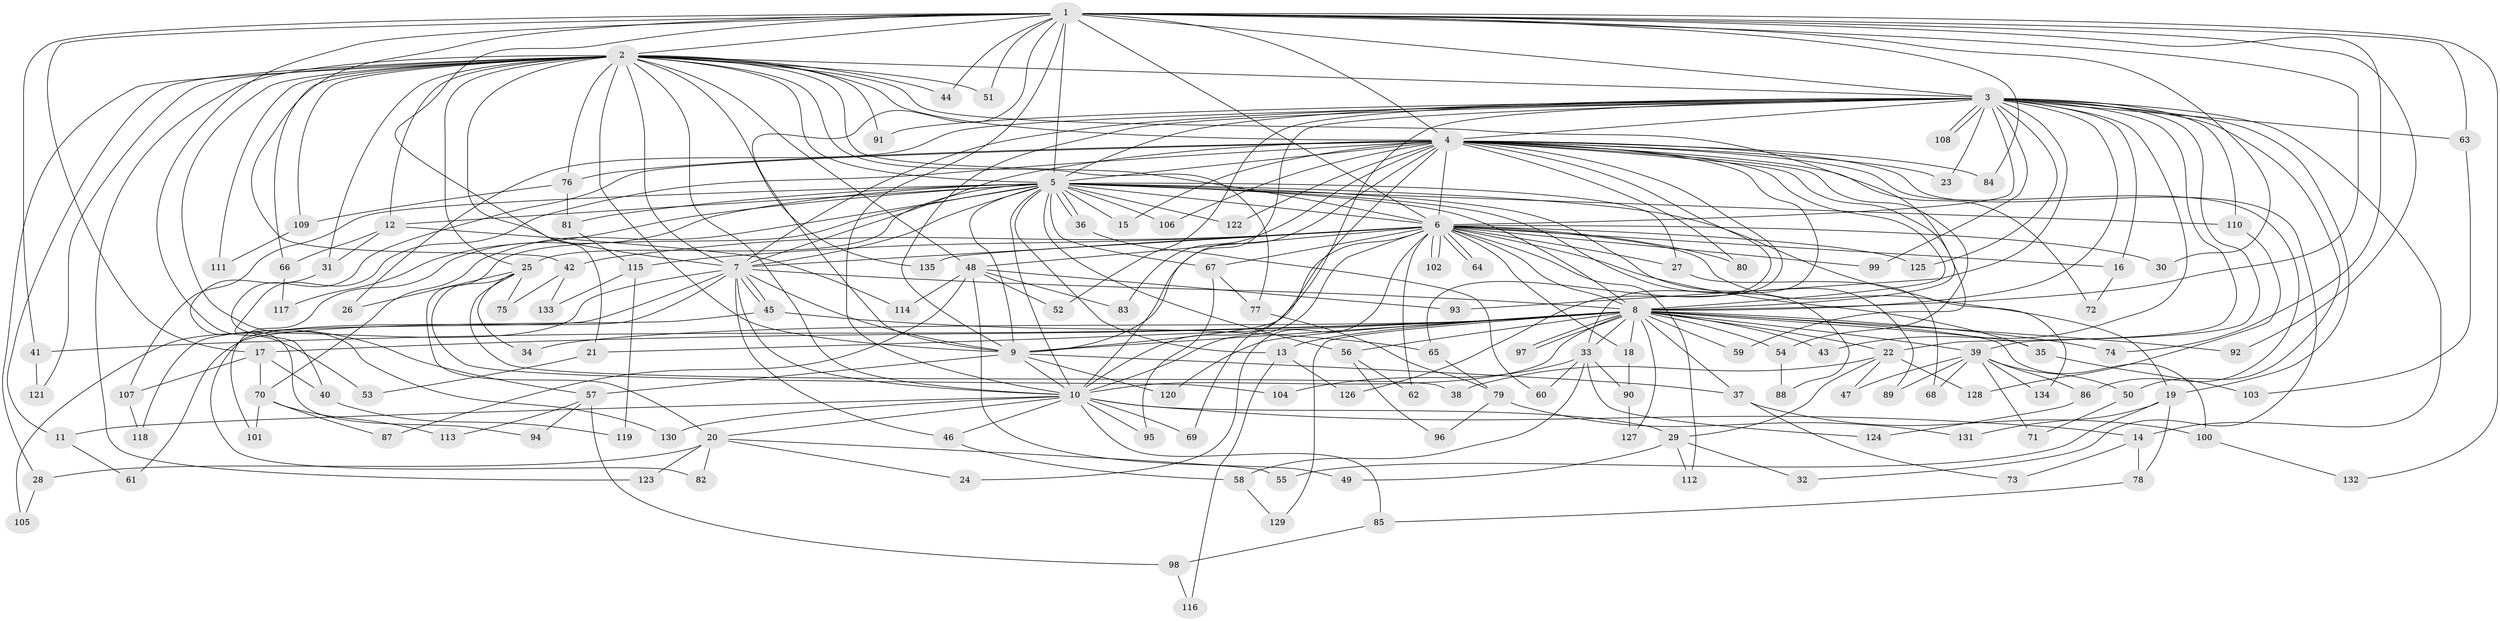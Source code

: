 // coarse degree distribution, {22: 0.009345794392523364, 26: 0.028037383177570093, 30: 0.009345794392523364, 28: 0.009345794392523364, 14: 0.018691588785046728, 29: 0.009345794392523364, 18: 0.009345794392523364, 3: 0.17757009345794392, 5: 0.04672897196261682, 4: 0.09345794392523364, 2: 0.5233644859813084, 7: 0.018691588785046728, 6: 0.009345794392523364, 8: 0.028037383177570093, 1: 0.009345794392523364}
// Generated by graph-tools (version 1.1) at 2025/51/02/27/25 19:51:43]
// undirected, 135 vertices, 295 edges
graph export_dot {
graph [start="1"]
  node [color=gray90,style=filled];
  1;
  2;
  3;
  4;
  5;
  6;
  7;
  8;
  9;
  10;
  11;
  12;
  13;
  14;
  15;
  16;
  17;
  18;
  19;
  20;
  21;
  22;
  23;
  24;
  25;
  26;
  27;
  28;
  29;
  30;
  31;
  32;
  33;
  34;
  35;
  36;
  37;
  38;
  39;
  40;
  41;
  42;
  43;
  44;
  45;
  46;
  47;
  48;
  49;
  50;
  51;
  52;
  53;
  54;
  55;
  56;
  57;
  58;
  59;
  60;
  61;
  62;
  63;
  64;
  65;
  66;
  67;
  68;
  69;
  70;
  71;
  72;
  73;
  74;
  75;
  76;
  77;
  78;
  79;
  80;
  81;
  82;
  83;
  84;
  85;
  86;
  87;
  88;
  89;
  90;
  91;
  92;
  93;
  94;
  95;
  96;
  97;
  98;
  99;
  100;
  101;
  102;
  103;
  104;
  105;
  106;
  107;
  108;
  109;
  110;
  111;
  112;
  113;
  114;
  115;
  116;
  117;
  118;
  119;
  120;
  121;
  122;
  123;
  124;
  125;
  126;
  127;
  128;
  129;
  130;
  131;
  132;
  133;
  134;
  135;
  1 -- 2;
  1 -- 3;
  1 -- 4;
  1 -- 5;
  1 -- 6;
  1 -- 7;
  1 -- 8;
  1 -- 9;
  1 -- 10;
  1 -- 17;
  1 -- 30;
  1 -- 41;
  1 -- 42;
  1 -- 44;
  1 -- 51;
  1 -- 53;
  1 -- 63;
  1 -- 74;
  1 -- 84;
  1 -- 92;
  1 -- 132;
  2 -- 3;
  2 -- 4;
  2 -- 5;
  2 -- 6;
  2 -- 7;
  2 -- 8;
  2 -- 9;
  2 -- 10;
  2 -- 11;
  2 -- 12;
  2 -- 21;
  2 -- 25;
  2 -- 28;
  2 -- 31;
  2 -- 44;
  2 -- 48;
  2 -- 51;
  2 -- 66;
  2 -- 76;
  2 -- 77;
  2 -- 91;
  2 -- 109;
  2 -- 111;
  2 -- 121;
  2 -- 123;
  2 -- 130;
  2 -- 135;
  3 -- 4;
  3 -- 5;
  3 -- 6;
  3 -- 7;
  3 -- 8;
  3 -- 9;
  3 -- 10;
  3 -- 14;
  3 -- 16;
  3 -- 19;
  3 -- 22;
  3 -- 23;
  3 -- 26;
  3 -- 39;
  3 -- 43;
  3 -- 50;
  3 -- 52;
  3 -- 63;
  3 -- 69;
  3 -- 91;
  3 -- 93;
  3 -- 99;
  3 -- 108;
  3 -- 108;
  3 -- 110;
  3 -- 125;
  4 -- 5;
  4 -- 6;
  4 -- 7;
  4 -- 8;
  4 -- 9;
  4 -- 10;
  4 -- 15;
  4 -- 23;
  4 -- 32;
  4 -- 33;
  4 -- 40;
  4 -- 54;
  4 -- 57;
  4 -- 59;
  4 -- 65;
  4 -- 72;
  4 -- 76;
  4 -- 80;
  4 -- 83;
  4 -- 84;
  4 -- 86;
  4 -- 106;
  4 -- 122;
  4 -- 126;
  5 -- 6;
  5 -- 7;
  5 -- 8;
  5 -- 9;
  5 -- 10;
  5 -- 12;
  5 -- 13;
  5 -- 15;
  5 -- 20;
  5 -- 25;
  5 -- 27;
  5 -- 36;
  5 -- 36;
  5 -- 56;
  5 -- 67;
  5 -- 70;
  5 -- 81;
  5 -- 88;
  5 -- 89;
  5 -- 101;
  5 -- 106;
  5 -- 107;
  5 -- 110;
  5 -- 117;
  5 -- 122;
  5 -- 134;
  6 -- 7;
  6 -- 8;
  6 -- 9;
  6 -- 10;
  6 -- 16;
  6 -- 18;
  6 -- 19;
  6 -- 24;
  6 -- 27;
  6 -- 30;
  6 -- 35;
  6 -- 42;
  6 -- 48;
  6 -- 62;
  6 -- 64;
  6 -- 64;
  6 -- 67;
  6 -- 80;
  6 -- 99;
  6 -- 102;
  6 -- 102;
  6 -- 112;
  6 -- 115;
  6 -- 125;
  6 -- 135;
  7 -- 8;
  7 -- 9;
  7 -- 10;
  7 -- 45;
  7 -- 45;
  7 -- 46;
  7 -- 82;
  7 -- 105;
  7 -- 118;
  8 -- 9;
  8 -- 10;
  8 -- 13;
  8 -- 17;
  8 -- 18;
  8 -- 21;
  8 -- 22;
  8 -- 33;
  8 -- 34;
  8 -- 35;
  8 -- 37;
  8 -- 39;
  8 -- 41;
  8 -- 43;
  8 -- 54;
  8 -- 56;
  8 -- 59;
  8 -- 74;
  8 -- 92;
  8 -- 97;
  8 -- 97;
  8 -- 100;
  8 -- 120;
  8 -- 127;
  8 -- 129;
  9 -- 10;
  9 -- 37;
  9 -- 57;
  9 -- 120;
  10 -- 11;
  10 -- 14;
  10 -- 20;
  10 -- 29;
  10 -- 46;
  10 -- 69;
  10 -- 85;
  10 -- 95;
  10 -- 130;
  11 -- 61;
  12 -- 31;
  12 -- 66;
  12 -- 114;
  13 -- 116;
  13 -- 126;
  14 -- 73;
  14 -- 78;
  16 -- 72;
  17 -- 40;
  17 -- 70;
  17 -- 107;
  18 -- 90;
  19 -- 55;
  19 -- 78;
  19 -- 131;
  20 -- 24;
  20 -- 28;
  20 -- 55;
  20 -- 82;
  20 -- 123;
  21 -- 53;
  22 -- 29;
  22 -- 38;
  22 -- 47;
  22 -- 128;
  25 -- 26;
  25 -- 34;
  25 -- 38;
  25 -- 75;
  25 -- 104;
  27 -- 68;
  28 -- 105;
  29 -- 32;
  29 -- 49;
  29 -- 112;
  31 -- 94;
  33 -- 58;
  33 -- 60;
  33 -- 90;
  33 -- 104;
  33 -- 124;
  35 -- 103;
  36 -- 60;
  37 -- 73;
  37 -- 100;
  39 -- 47;
  39 -- 50;
  39 -- 68;
  39 -- 71;
  39 -- 86;
  39 -- 89;
  39 -- 134;
  40 -- 119;
  41 -- 121;
  42 -- 75;
  42 -- 133;
  45 -- 61;
  45 -- 65;
  46 -- 58;
  48 -- 49;
  48 -- 52;
  48 -- 83;
  48 -- 87;
  48 -- 93;
  48 -- 114;
  50 -- 71;
  54 -- 88;
  56 -- 62;
  56 -- 96;
  57 -- 94;
  57 -- 98;
  57 -- 113;
  58 -- 129;
  63 -- 103;
  65 -- 79;
  66 -- 117;
  67 -- 77;
  67 -- 95;
  70 -- 87;
  70 -- 101;
  70 -- 113;
  76 -- 81;
  76 -- 109;
  77 -- 79;
  78 -- 85;
  79 -- 96;
  79 -- 131;
  81 -- 115;
  85 -- 98;
  86 -- 124;
  90 -- 127;
  98 -- 116;
  100 -- 132;
  107 -- 118;
  109 -- 111;
  110 -- 128;
  115 -- 119;
  115 -- 133;
}
